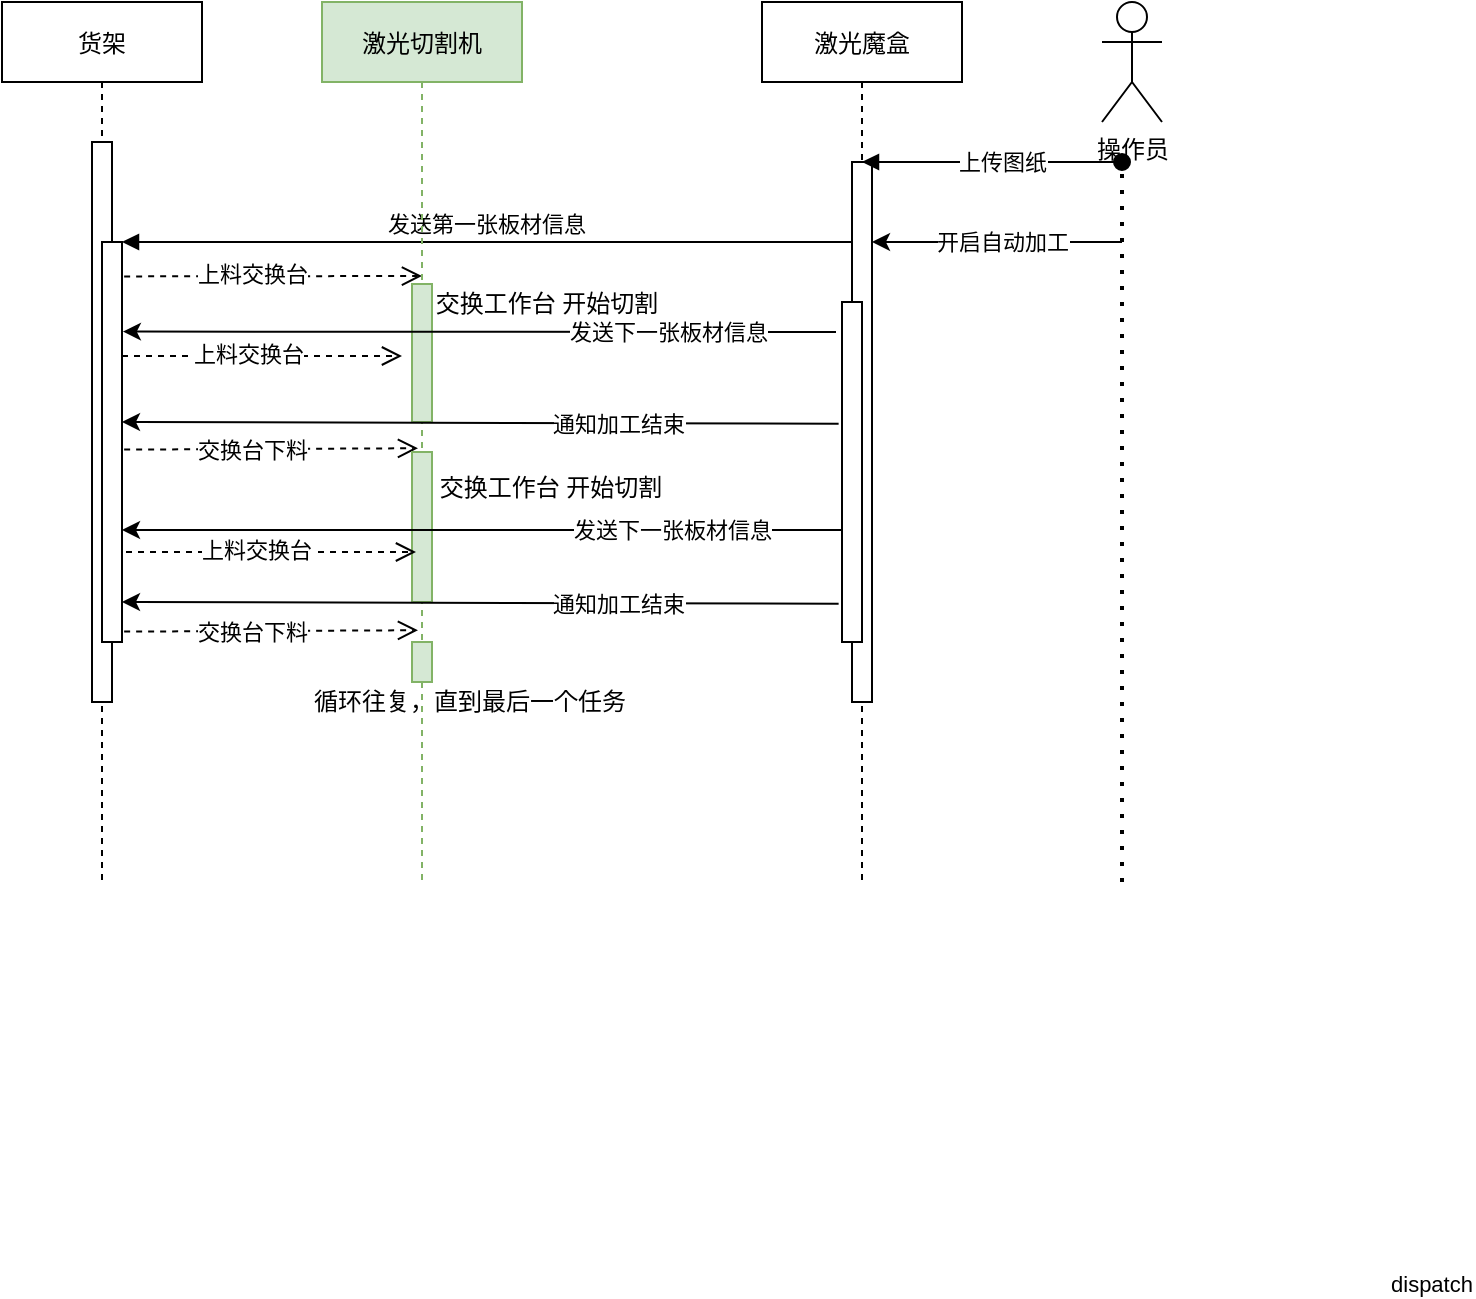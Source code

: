 <mxfile version="15.9.1" type="github">
  <diagram id="kgpKYQtTHZ0yAKxKKP6v" name="Page-1">
    <mxGraphModel dx="981" dy="526" grid="1" gridSize="10" guides="1" tooltips="1" connect="1" arrows="1" fold="1" page="1" pageScale="1" pageWidth="850" pageHeight="1100" math="0" shadow="0">
      <root>
        <mxCell id="0" />
        <mxCell id="1" parent="0" />
        <mxCell id="3nuBFxr9cyL0pnOWT2aG-1" value="货架" style="shape=umlLifeline;perimeter=lifelinePerimeter;container=1;collapsible=0;recursiveResize=0;rounded=0;shadow=0;strokeWidth=1;" parent="1" vertex="1">
          <mxGeometry x="20" y="80" width="100" height="440" as="geometry" />
        </mxCell>
        <mxCell id="3nuBFxr9cyL0pnOWT2aG-2" value="" style="points=[];perimeter=orthogonalPerimeter;rounded=0;shadow=0;strokeWidth=1;" parent="3nuBFxr9cyL0pnOWT2aG-1" vertex="1">
          <mxGeometry x="45" y="70" width="10" height="280" as="geometry" />
        </mxCell>
        <mxCell id="3nuBFxr9cyL0pnOWT2aG-4" value="" style="points=[];perimeter=orthogonalPerimeter;rounded=0;shadow=0;strokeWidth=1;" parent="3nuBFxr9cyL0pnOWT2aG-1" vertex="1">
          <mxGeometry x="50" y="120" width="10" height="200" as="geometry" />
        </mxCell>
        <mxCell id="3nuBFxr9cyL0pnOWT2aG-5" value="激光魔盒" style="shape=umlLifeline;perimeter=lifelinePerimeter;container=1;collapsible=0;recursiveResize=0;rounded=0;shadow=0;strokeWidth=1;" parent="1" vertex="1">
          <mxGeometry x="400" y="80" width="100" height="440" as="geometry" />
        </mxCell>
        <mxCell id="3nuBFxr9cyL0pnOWT2aG-6" value="" style="points=[];perimeter=orthogonalPerimeter;rounded=0;shadow=0;strokeWidth=1;" parent="3nuBFxr9cyL0pnOWT2aG-5" vertex="1">
          <mxGeometry x="45" y="80" width="10" height="270" as="geometry" />
        </mxCell>
        <mxCell id="1M-2WVXSD60EshlJRFmK-12" value="" style="html=1;points=[];perimeter=orthogonalPerimeter;" vertex="1" parent="3nuBFxr9cyL0pnOWT2aG-5">
          <mxGeometry x="40" y="150" width="10" height="170" as="geometry" />
        </mxCell>
        <mxCell id="3nuBFxr9cyL0pnOWT2aG-9" value="发送第一张板材信息" style="verticalAlign=bottom;endArrow=block;entryX=1;entryY=0;shadow=0;strokeWidth=1;" parent="1" source="3nuBFxr9cyL0pnOWT2aG-6" target="3nuBFxr9cyL0pnOWT2aG-4" edge="1">
          <mxGeometry relative="1" as="geometry">
            <mxPoint x="240" y="200" as="sourcePoint" />
          </mxGeometry>
        </mxCell>
        <mxCell id="3nuBFxr9cyL0pnOWT2aG-10" value="" style="verticalAlign=bottom;endArrow=open;dashed=1;endSize=8;shadow=0;strokeWidth=1;exitX=1.107;exitY=0.156;exitDx=0;exitDy=0;exitPerimeter=0;" parent="1" edge="1">
          <mxGeometry relative="1" as="geometry">
            <mxPoint x="230" y="217" as="targetPoint" />
            <mxPoint x="81.07" y="217.2" as="sourcePoint" />
          </mxGeometry>
        </mxCell>
        <mxCell id="1M-2WVXSD60EshlJRFmK-30" value="上料交换台" style="edgeLabel;html=1;align=center;verticalAlign=middle;resizable=0;points=[];" vertex="1" connectable="0" parent="3nuBFxr9cyL0pnOWT2aG-10">
          <mxGeometry x="-0.148" y="1" relative="1" as="geometry">
            <mxPoint as="offset" />
          </mxGeometry>
        </mxCell>
        <mxCell id="3nuBFxr9cyL0pnOWT2aG-3" value="dispatch" style="verticalAlign=bottom;startArrow=oval;endArrow=block;startSize=8;shadow=0;strokeWidth=1;" parent="1" edge="1">
          <mxGeometry x="1" y="285" relative="1" as="geometry">
            <mxPoint x="580" y="160" as="sourcePoint" />
            <mxPoint x="450" y="160" as="targetPoint" />
            <mxPoint x="285" y="285" as="offset" />
          </mxGeometry>
        </mxCell>
        <mxCell id="1M-2WVXSD60EshlJRFmK-6" value="上传图纸" style="edgeLabel;html=1;align=center;verticalAlign=middle;resizable=0;points=[];" vertex="1" connectable="0" parent="3nuBFxr9cyL0pnOWT2aG-3">
          <mxGeometry x="0.193" y="-2" relative="1" as="geometry">
            <mxPoint x="17" y="2" as="offset" />
          </mxGeometry>
        </mxCell>
        <mxCell id="1M-2WVXSD60EshlJRFmK-1" value="操作员" style="shape=umlActor;verticalLabelPosition=bottom;verticalAlign=top;html=1;outlineConnect=0;" vertex="1" parent="1">
          <mxGeometry x="570" y="80" width="30" height="60" as="geometry" />
        </mxCell>
        <mxCell id="1M-2WVXSD60EshlJRFmK-7" value="" style="endArrow=none;dashed=1;html=1;dashPattern=1 3;strokeWidth=2;rounded=0;" edge="1" parent="1">
          <mxGeometry width="50" height="50" relative="1" as="geometry">
            <mxPoint x="580" y="520" as="sourcePoint" />
            <mxPoint x="580" y="160" as="targetPoint" />
          </mxGeometry>
        </mxCell>
        <mxCell id="1M-2WVXSD60EshlJRFmK-8" value="" style="endArrow=classic;html=1;rounded=0;" edge="1" parent="1" target="3nuBFxr9cyL0pnOWT2aG-6">
          <mxGeometry width="50" height="50" relative="1" as="geometry">
            <mxPoint x="580" y="200" as="sourcePoint" />
            <mxPoint x="460" y="200" as="targetPoint" />
          </mxGeometry>
        </mxCell>
        <mxCell id="1M-2WVXSD60EshlJRFmK-9" value="开启自动加工" style="edgeLabel;html=1;align=center;verticalAlign=middle;resizable=0;points=[];" vertex="1" connectable="0" parent="1M-2WVXSD60EshlJRFmK-8">
          <mxGeometry x="0.23" relative="1" as="geometry">
            <mxPoint x="17" as="offset" />
          </mxGeometry>
        </mxCell>
        <mxCell id="1M-2WVXSD60EshlJRFmK-10" value="" style="verticalAlign=bottom;endArrow=open;dashed=1;endSize=8;shadow=0;strokeWidth=1;exitX=1.107;exitY=0.829;exitDx=0;exitDy=0;exitPerimeter=0;entryX=0.48;entryY=0.648;entryDx=0;entryDy=0;entryPerimeter=0;" edge="1" parent="1">
          <mxGeometry relative="1" as="geometry">
            <mxPoint x="228" y="303.12" as="targetPoint" />
            <mxPoint x="81.07" y="303.8" as="sourcePoint" />
          </mxGeometry>
        </mxCell>
        <mxCell id="1M-2WVXSD60EshlJRFmK-32" value="交换台下料" style="edgeLabel;html=1;align=center;verticalAlign=middle;resizable=0;points=[];" vertex="1" connectable="0" parent="1M-2WVXSD60EshlJRFmK-10">
          <mxGeometry x="-0.277" relative="1" as="geometry">
            <mxPoint x="11" as="offset" />
          </mxGeometry>
        </mxCell>
        <mxCell id="1M-2WVXSD60EshlJRFmK-13" value="激光切割机" style="shape=umlLifeline;perimeter=lifelinePerimeter;container=1;collapsible=0;recursiveResize=0;rounded=0;shadow=0;strokeWidth=1;fillColor=#d5e8d4;strokeColor=#82b366;" vertex="1" parent="1">
          <mxGeometry x="180" y="80" width="100" height="440" as="geometry" />
        </mxCell>
        <mxCell id="1M-2WVXSD60EshlJRFmK-22" value="" style="html=1;points=[];perimeter=orthogonalPerimeter;fillColor=#d5e8d4;strokeColor=#82b366;" vertex="1" parent="1M-2WVXSD60EshlJRFmK-13">
          <mxGeometry x="45" y="141" width="10" height="69" as="geometry" />
        </mxCell>
        <mxCell id="1M-2WVXSD60EshlJRFmK-26" value="" style="html=1;points=[];perimeter=orthogonalPerimeter;fillColor=#d5e8d4;strokeColor=#82b366;" vertex="1" parent="1M-2WVXSD60EshlJRFmK-13">
          <mxGeometry x="45" y="225" width="10" height="75" as="geometry" />
        </mxCell>
        <mxCell id="1M-2WVXSD60EshlJRFmK-42" value="" style="html=1;points=[];perimeter=orthogonalPerimeter;fillColor=#d5e8d4;strokeColor=#82b366;" vertex="1" parent="1M-2WVXSD60EshlJRFmK-13">
          <mxGeometry x="45" y="320" width="10" height="20" as="geometry" />
        </mxCell>
        <mxCell id="1M-2WVXSD60EshlJRFmK-19" value="" style="endArrow=classic;html=1;rounded=0;entryX=1.245;entryY=0.394;entryDx=0;entryDy=0;entryPerimeter=0;" edge="1" parent="1">
          <mxGeometry width="50" height="50" relative="1" as="geometry">
            <mxPoint x="437" y="245" as="sourcePoint" />
            <mxPoint x="80.45" y="244.8" as="targetPoint" />
          </mxGeometry>
        </mxCell>
        <mxCell id="1M-2WVXSD60EshlJRFmK-20" value="发送下一张板材信息" style="edgeLabel;html=1;align=center;verticalAlign=middle;resizable=0;points=[];" vertex="1" connectable="0" parent="1M-2WVXSD60EshlJRFmK-19">
          <mxGeometry x="-0.525" relative="1" as="geometry">
            <mxPoint as="offset" />
          </mxGeometry>
        </mxCell>
        <mxCell id="1M-2WVXSD60EshlJRFmK-17" value="交换工作台 开始切割" style="text;html=1;align=center;verticalAlign=middle;resizable=0;points=[];autosize=1;strokeColor=none;fillColor=none;" vertex="1" parent="1">
          <mxGeometry x="227" y="221" width="130" height="20" as="geometry" />
        </mxCell>
        <mxCell id="1M-2WVXSD60EshlJRFmK-23" value="" style="verticalAlign=bottom;endArrow=open;dashed=1;endSize=8;shadow=0;strokeWidth=1;exitX=1;exitY=0.365;exitDx=0;exitDy=0;exitPerimeter=0;" edge="1" parent="1">
          <mxGeometry relative="1" as="geometry">
            <mxPoint x="220" y="257" as="targetPoint" />
            <mxPoint x="80" y="257" as="sourcePoint" />
          </mxGeometry>
        </mxCell>
        <mxCell id="1M-2WVXSD60EshlJRFmK-31" value="上料交换台" style="edgeLabel;html=1;align=center;verticalAlign=middle;resizable=0;points=[];" vertex="1" connectable="0" parent="1M-2WVXSD60EshlJRFmK-23">
          <mxGeometry x="-0.11" y="1" relative="1" as="geometry">
            <mxPoint as="offset" />
          </mxGeometry>
        </mxCell>
        <mxCell id="1M-2WVXSD60EshlJRFmK-24" value="" style="endArrow=classic;html=1;rounded=0;exitX=-0.169;exitY=0.417;exitDx=0;exitDy=0;exitPerimeter=0;" edge="1" parent="1">
          <mxGeometry width="50" height="50" relative="1" as="geometry">
            <mxPoint x="438.31" y="290.89" as="sourcePoint" />
            <mxPoint x="80" y="290" as="targetPoint" />
          </mxGeometry>
        </mxCell>
        <mxCell id="1M-2WVXSD60EshlJRFmK-25" value="通知加工结束" style="edgeLabel;html=1;align=center;verticalAlign=middle;resizable=0;points=[];" vertex="1" connectable="0" parent="1M-2WVXSD60EshlJRFmK-24">
          <mxGeometry x="-0.381" relative="1" as="geometry">
            <mxPoint as="offset" />
          </mxGeometry>
        </mxCell>
        <mxCell id="1M-2WVXSD60EshlJRFmK-27" value="交换工作台 开始切割" style="text;html=1;align=center;verticalAlign=middle;resizable=0;points=[];autosize=1;strokeColor=none;fillColor=none;" vertex="1" parent="1">
          <mxGeometry x="229" y="313" width="130" height="20" as="geometry" />
        </mxCell>
        <mxCell id="1M-2WVXSD60EshlJRFmK-28" value="" style="endArrow=classic;html=1;rounded=0;" edge="1" parent="1">
          <mxGeometry width="50" height="50" relative="1" as="geometry">
            <mxPoint x="440" y="344.0" as="sourcePoint" />
            <mxPoint x="80" y="344" as="targetPoint" />
          </mxGeometry>
        </mxCell>
        <mxCell id="1M-2WVXSD60EshlJRFmK-29" value="发送下一张板材信息" style="edgeLabel;html=1;align=center;verticalAlign=middle;resizable=0;points=[];" vertex="1" connectable="0" parent="1M-2WVXSD60EshlJRFmK-28">
          <mxGeometry x="-0.525" relative="1" as="geometry">
            <mxPoint as="offset" />
          </mxGeometry>
        </mxCell>
        <mxCell id="1M-2WVXSD60EshlJRFmK-33" value="" style="verticalAlign=bottom;endArrow=open;dashed=1;endSize=8;shadow=0;strokeWidth=1;exitX=1;exitY=0.365;exitDx=0;exitDy=0;exitPerimeter=0;" edge="1" parent="1">
          <mxGeometry relative="1" as="geometry">
            <mxPoint x="227" y="355" as="targetPoint" />
            <mxPoint x="82" y="355" as="sourcePoint" />
          </mxGeometry>
        </mxCell>
        <mxCell id="1M-2WVXSD60EshlJRFmK-34" value="上料交换台" style="edgeLabel;html=1;align=center;verticalAlign=middle;resizable=0;points=[];" vertex="1" connectable="0" parent="1M-2WVXSD60EshlJRFmK-33">
          <mxGeometry x="-0.11" y="1" relative="1" as="geometry">
            <mxPoint as="offset" />
          </mxGeometry>
        </mxCell>
        <mxCell id="1M-2WVXSD60EshlJRFmK-35" value="" style="endArrow=classic;html=1;rounded=0;exitX=-0.169;exitY=0.417;exitDx=0;exitDy=0;exitPerimeter=0;" edge="1" parent="1">
          <mxGeometry width="50" height="50" relative="1" as="geometry">
            <mxPoint x="438.31" y="380.89" as="sourcePoint" />
            <mxPoint x="80" y="380" as="targetPoint" />
          </mxGeometry>
        </mxCell>
        <mxCell id="1M-2WVXSD60EshlJRFmK-36" value="通知加工结束" style="edgeLabel;html=1;align=center;verticalAlign=middle;resizable=0;points=[];" vertex="1" connectable="0" parent="1M-2WVXSD60EshlJRFmK-35">
          <mxGeometry x="-0.381" relative="1" as="geometry">
            <mxPoint as="offset" />
          </mxGeometry>
        </mxCell>
        <mxCell id="1M-2WVXSD60EshlJRFmK-38" value="循环往复，直到最后一个任务" style="text;strokeColor=none;fillColor=none;align=left;verticalAlign=middle;spacingLeft=4;spacingRight=4;overflow=hidden;points=[[0,0.5],[1,0.5]];portConstraint=eastwest;rotatable=0;" vertex="1" parent="1">
          <mxGeometry x="170" y="414" width="170" height="30" as="geometry" />
        </mxCell>
        <mxCell id="1M-2WVXSD60EshlJRFmK-39" value="" style="verticalAlign=bottom;endArrow=open;dashed=1;endSize=8;shadow=0;strokeWidth=1;exitX=1.107;exitY=0.829;exitDx=0;exitDy=0;exitPerimeter=0;entryX=0.48;entryY=0.648;entryDx=0;entryDy=0;entryPerimeter=0;" edge="1" parent="1">
          <mxGeometry relative="1" as="geometry">
            <mxPoint x="228" y="394.12" as="targetPoint" />
            <mxPoint x="81.07" y="394.8" as="sourcePoint" />
          </mxGeometry>
        </mxCell>
        <mxCell id="1M-2WVXSD60EshlJRFmK-40" value="交换台下料" style="edgeLabel;html=1;align=center;verticalAlign=middle;resizable=0;points=[];" vertex="1" connectable="0" parent="1M-2WVXSD60EshlJRFmK-39">
          <mxGeometry x="-0.277" relative="1" as="geometry">
            <mxPoint x="11" as="offset" />
          </mxGeometry>
        </mxCell>
      </root>
    </mxGraphModel>
  </diagram>
</mxfile>
